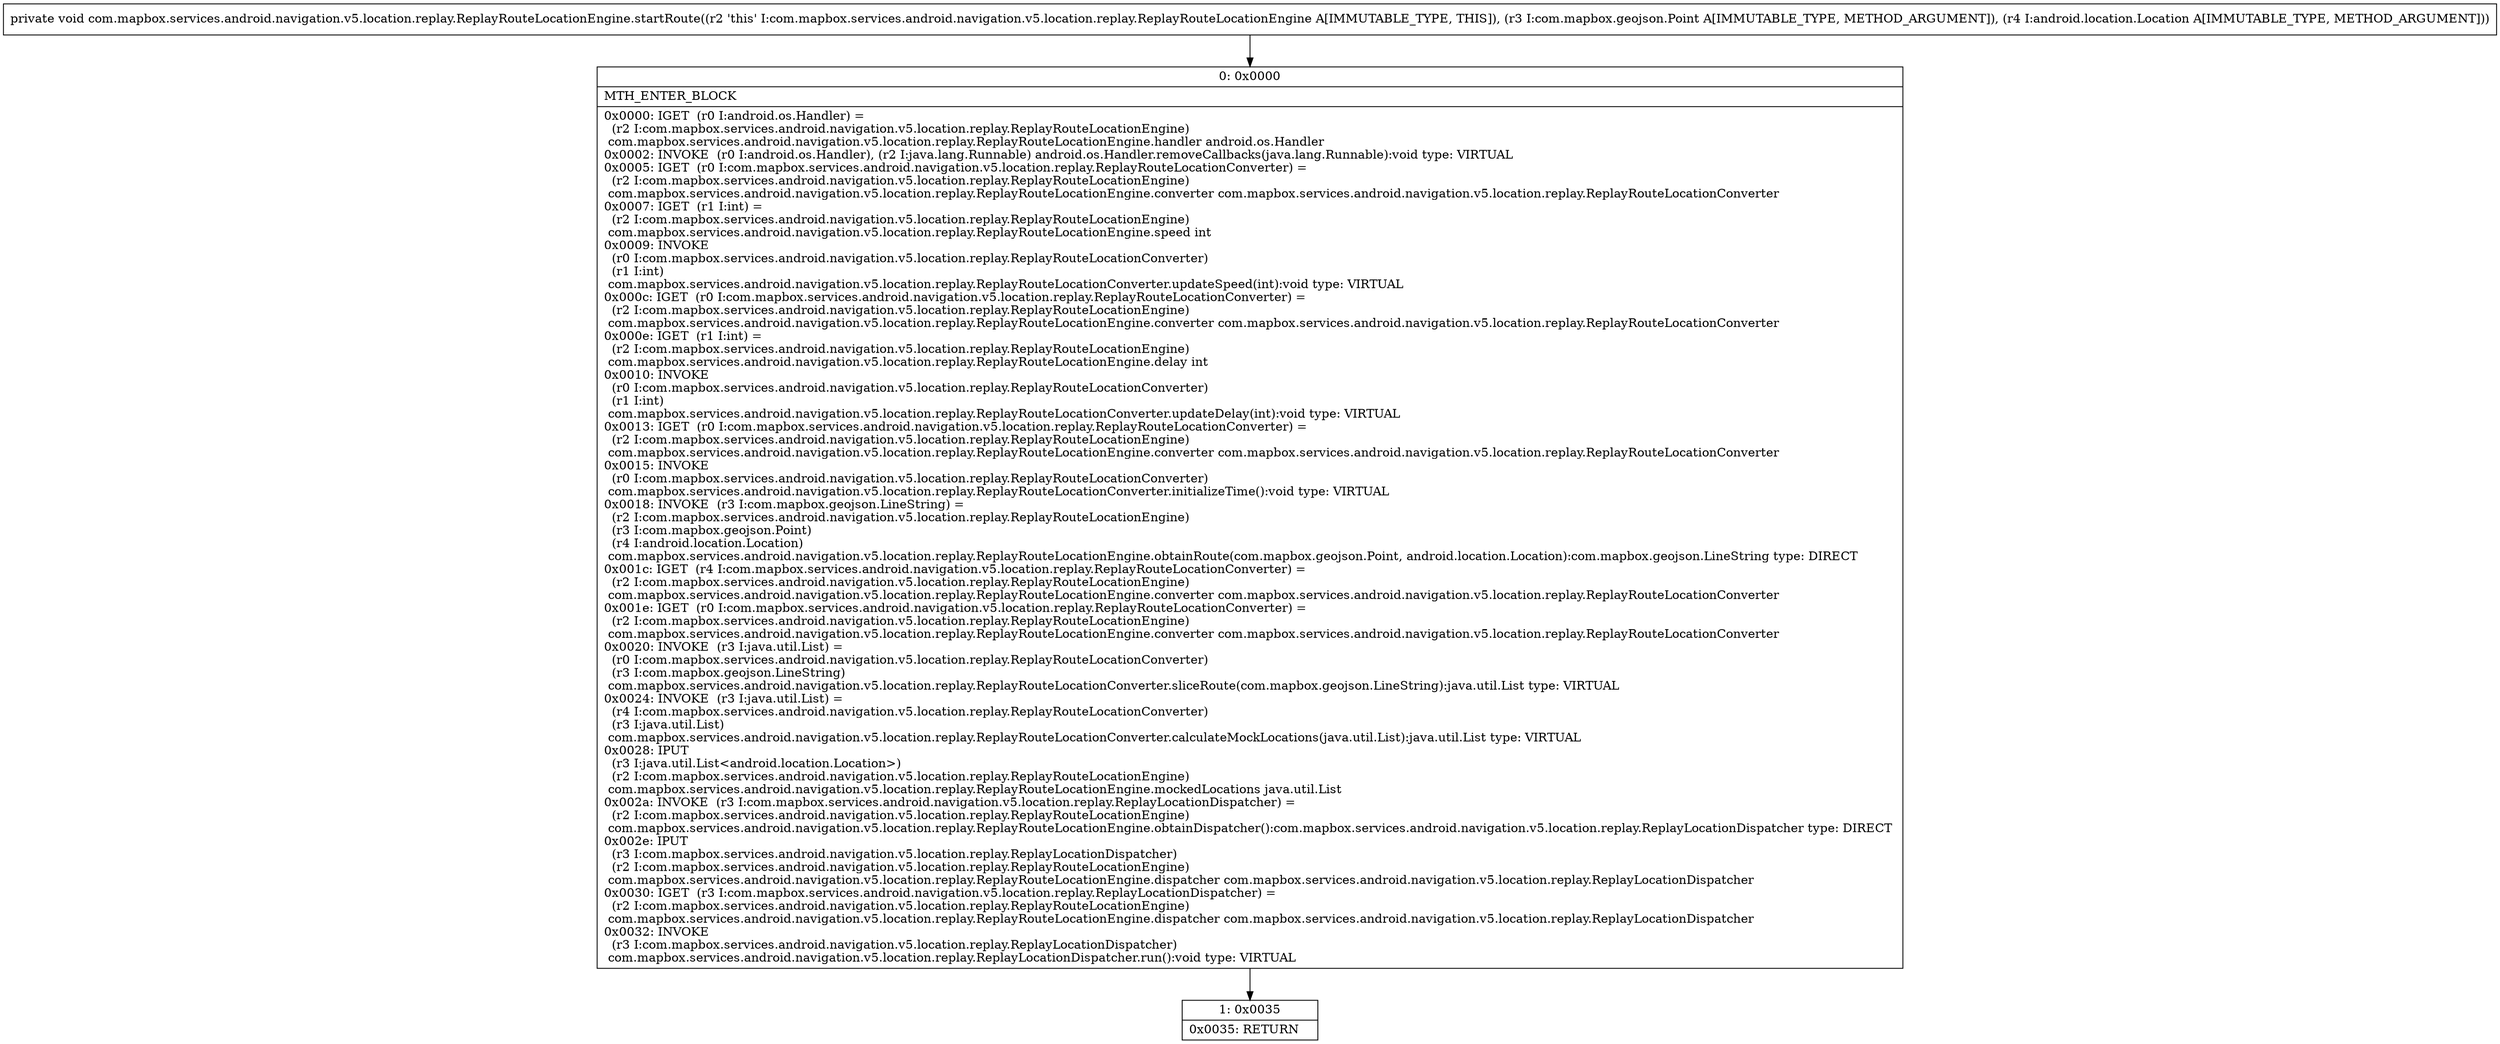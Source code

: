 digraph "CFG forcom.mapbox.services.android.navigation.v5.location.replay.ReplayRouteLocationEngine.startRoute(Lcom\/mapbox\/geojson\/Point;Landroid\/location\/Location;)V" {
Node_0 [shape=record,label="{0\:\ 0x0000|MTH_ENTER_BLOCK\l|0x0000: IGET  (r0 I:android.os.Handler) = \l  (r2 I:com.mapbox.services.android.navigation.v5.location.replay.ReplayRouteLocationEngine)\l com.mapbox.services.android.navigation.v5.location.replay.ReplayRouteLocationEngine.handler android.os.Handler \l0x0002: INVOKE  (r0 I:android.os.Handler), (r2 I:java.lang.Runnable) android.os.Handler.removeCallbacks(java.lang.Runnable):void type: VIRTUAL \l0x0005: IGET  (r0 I:com.mapbox.services.android.navigation.v5.location.replay.ReplayRouteLocationConverter) = \l  (r2 I:com.mapbox.services.android.navigation.v5.location.replay.ReplayRouteLocationEngine)\l com.mapbox.services.android.navigation.v5.location.replay.ReplayRouteLocationEngine.converter com.mapbox.services.android.navigation.v5.location.replay.ReplayRouteLocationConverter \l0x0007: IGET  (r1 I:int) = \l  (r2 I:com.mapbox.services.android.navigation.v5.location.replay.ReplayRouteLocationEngine)\l com.mapbox.services.android.navigation.v5.location.replay.ReplayRouteLocationEngine.speed int \l0x0009: INVOKE  \l  (r0 I:com.mapbox.services.android.navigation.v5.location.replay.ReplayRouteLocationConverter)\l  (r1 I:int)\l com.mapbox.services.android.navigation.v5.location.replay.ReplayRouteLocationConverter.updateSpeed(int):void type: VIRTUAL \l0x000c: IGET  (r0 I:com.mapbox.services.android.navigation.v5.location.replay.ReplayRouteLocationConverter) = \l  (r2 I:com.mapbox.services.android.navigation.v5.location.replay.ReplayRouteLocationEngine)\l com.mapbox.services.android.navigation.v5.location.replay.ReplayRouteLocationEngine.converter com.mapbox.services.android.navigation.v5.location.replay.ReplayRouteLocationConverter \l0x000e: IGET  (r1 I:int) = \l  (r2 I:com.mapbox.services.android.navigation.v5.location.replay.ReplayRouteLocationEngine)\l com.mapbox.services.android.navigation.v5.location.replay.ReplayRouteLocationEngine.delay int \l0x0010: INVOKE  \l  (r0 I:com.mapbox.services.android.navigation.v5.location.replay.ReplayRouteLocationConverter)\l  (r1 I:int)\l com.mapbox.services.android.navigation.v5.location.replay.ReplayRouteLocationConverter.updateDelay(int):void type: VIRTUAL \l0x0013: IGET  (r0 I:com.mapbox.services.android.navigation.v5.location.replay.ReplayRouteLocationConverter) = \l  (r2 I:com.mapbox.services.android.navigation.v5.location.replay.ReplayRouteLocationEngine)\l com.mapbox.services.android.navigation.v5.location.replay.ReplayRouteLocationEngine.converter com.mapbox.services.android.navigation.v5.location.replay.ReplayRouteLocationConverter \l0x0015: INVOKE  \l  (r0 I:com.mapbox.services.android.navigation.v5.location.replay.ReplayRouteLocationConverter)\l com.mapbox.services.android.navigation.v5.location.replay.ReplayRouteLocationConverter.initializeTime():void type: VIRTUAL \l0x0018: INVOKE  (r3 I:com.mapbox.geojson.LineString) = \l  (r2 I:com.mapbox.services.android.navigation.v5.location.replay.ReplayRouteLocationEngine)\l  (r3 I:com.mapbox.geojson.Point)\l  (r4 I:android.location.Location)\l com.mapbox.services.android.navigation.v5.location.replay.ReplayRouteLocationEngine.obtainRoute(com.mapbox.geojson.Point, android.location.Location):com.mapbox.geojson.LineString type: DIRECT \l0x001c: IGET  (r4 I:com.mapbox.services.android.navigation.v5.location.replay.ReplayRouteLocationConverter) = \l  (r2 I:com.mapbox.services.android.navigation.v5.location.replay.ReplayRouteLocationEngine)\l com.mapbox.services.android.navigation.v5.location.replay.ReplayRouteLocationEngine.converter com.mapbox.services.android.navigation.v5.location.replay.ReplayRouteLocationConverter \l0x001e: IGET  (r0 I:com.mapbox.services.android.navigation.v5.location.replay.ReplayRouteLocationConverter) = \l  (r2 I:com.mapbox.services.android.navigation.v5.location.replay.ReplayRouteLocationEngine)\l com.mapbox.services.android.navigation.v5.location.replay.ReplayRouteLocationEngine.converter com.mapbox.services.android.navigation.v5.location.replay.ReplayRouteLocationConverter \l0x0020: INVOKE  (r3 I:java.util.List) = \l  (r0 I:com.mapbox.services.android.navigation.v5.location.replay.ReplayRouteLocationConverter)\l  (r3 I:com.mapbox.geojson.LineString)\l com.mapbox.services.android.navigation.v5.location.replay.ReplayRouteLocationConverter.sliceRoute(com.mapbox.geojson.LineString):java.util.List type: VIRTUAL \l0x0024: INVOKE  (r3 I:java.util.List) = \l  (r4 I:com.mapbox.services.android.navigation.v5.location.replay.ReplayRouteLocationConverter)\l  (r3 I:java.util.List)\l com.mapbox.services.android.navigation.v5.location.replay.ReplayRouteLocationConverter.calculateMockLocations(java.util.List):java.util.List type: VIRTUAL \l0x0028: IPUT  \l  (r3 I:java.util.List\<android.location.Location\>)\l  (r2 I:com.mapbox.services.android.navigation.v5.location.replay.ReplayRouteLocationEngine)\l com.mapbox.services.android.navigation.v5.location.replay.ReplayRouteLocationEngine.mockedLocations java.util.List \l0x002a: INVOKE  (r3 I:com.mapbox.services.android.navigation.v5.location.replay.ReplayLocationDispatcher) = \l  (r2 I:com.mapbox.services.android.navigation.v5.location.replay.ReplayRouteLocationEngine)\l com.mapbox.services.android.navigation.v5.location.replay.ReplayRouteLocationEngine.obtainDispatcher():com.mapbox.services.android.navigation.v5.location.replay.ReplayLocationDispatcher type: DIRECT \l0x002e: IPUT  \l  (r3 I:com.mapbox.services.android.navigation.v5.location.replay.ReplayLocationDispatcher)\l  (r2 I:com.mapbox.services.android.navigation.v5.location.replay.ReplayRouteLocationEngine)\l com.mapbox.services.android.navigation.v5.location.replay.ReplayRouteLocationEngine.dispatcher com.mapbox.services.android.navigation.v5.location.replay.ReplayLocationDispatcher \l0x0030: IGET  (r3 I:com.mapbox.services.android.navigation.v5.location.replay.ReplayLocationDispatcher) = \l  (r2 I:com.mapbox.services.android.navigation.v5.location.replay.ReplayRouteLocationEngine)\l com.mapbox.services.android.navigation.v5.location.replay.ReplayRouteLocationEngine.dispatcher com.mapbox.services.android.navigation.v5.location.replay.ReplayLocationDispatcher \l0x0032: INVOKE  \l  (r3 I:com.mapbox.services.android.navigation.v5.location.replay.ReplayLocationDispatcher)\l com.mapbox.services.android.navigation.v5.location.replay.ReplayLocationDispatcher.run():void type: VIRTUAL \l}"];
Node_1 [shape=record,label="{1\:\ 0x0035|0x0035: RETURN   \l}"];
MethodNode[shape=record,label="{private void com.mapbox.services.android.navigation.v5.location.replay.ReplayRouteLocationEngine.startRoute((r2 'this' I:com.mapbox.services.android.navigation.v5.location.replay.ReplayRouteLocationEngine A[IMMUTABLE_TYPE, THIS]), (r3 I:com.mapbox.geojson.Point A[IMMUTABLE_TYPE, METHOD_ARGUMENT]), (r4 I:android.location.Location A[IMMUTABLE_TYPE, METHOD_ARGUMENT])) }"];
MethodNode -> Node_0;
Node_0 -> Node_1;
}

